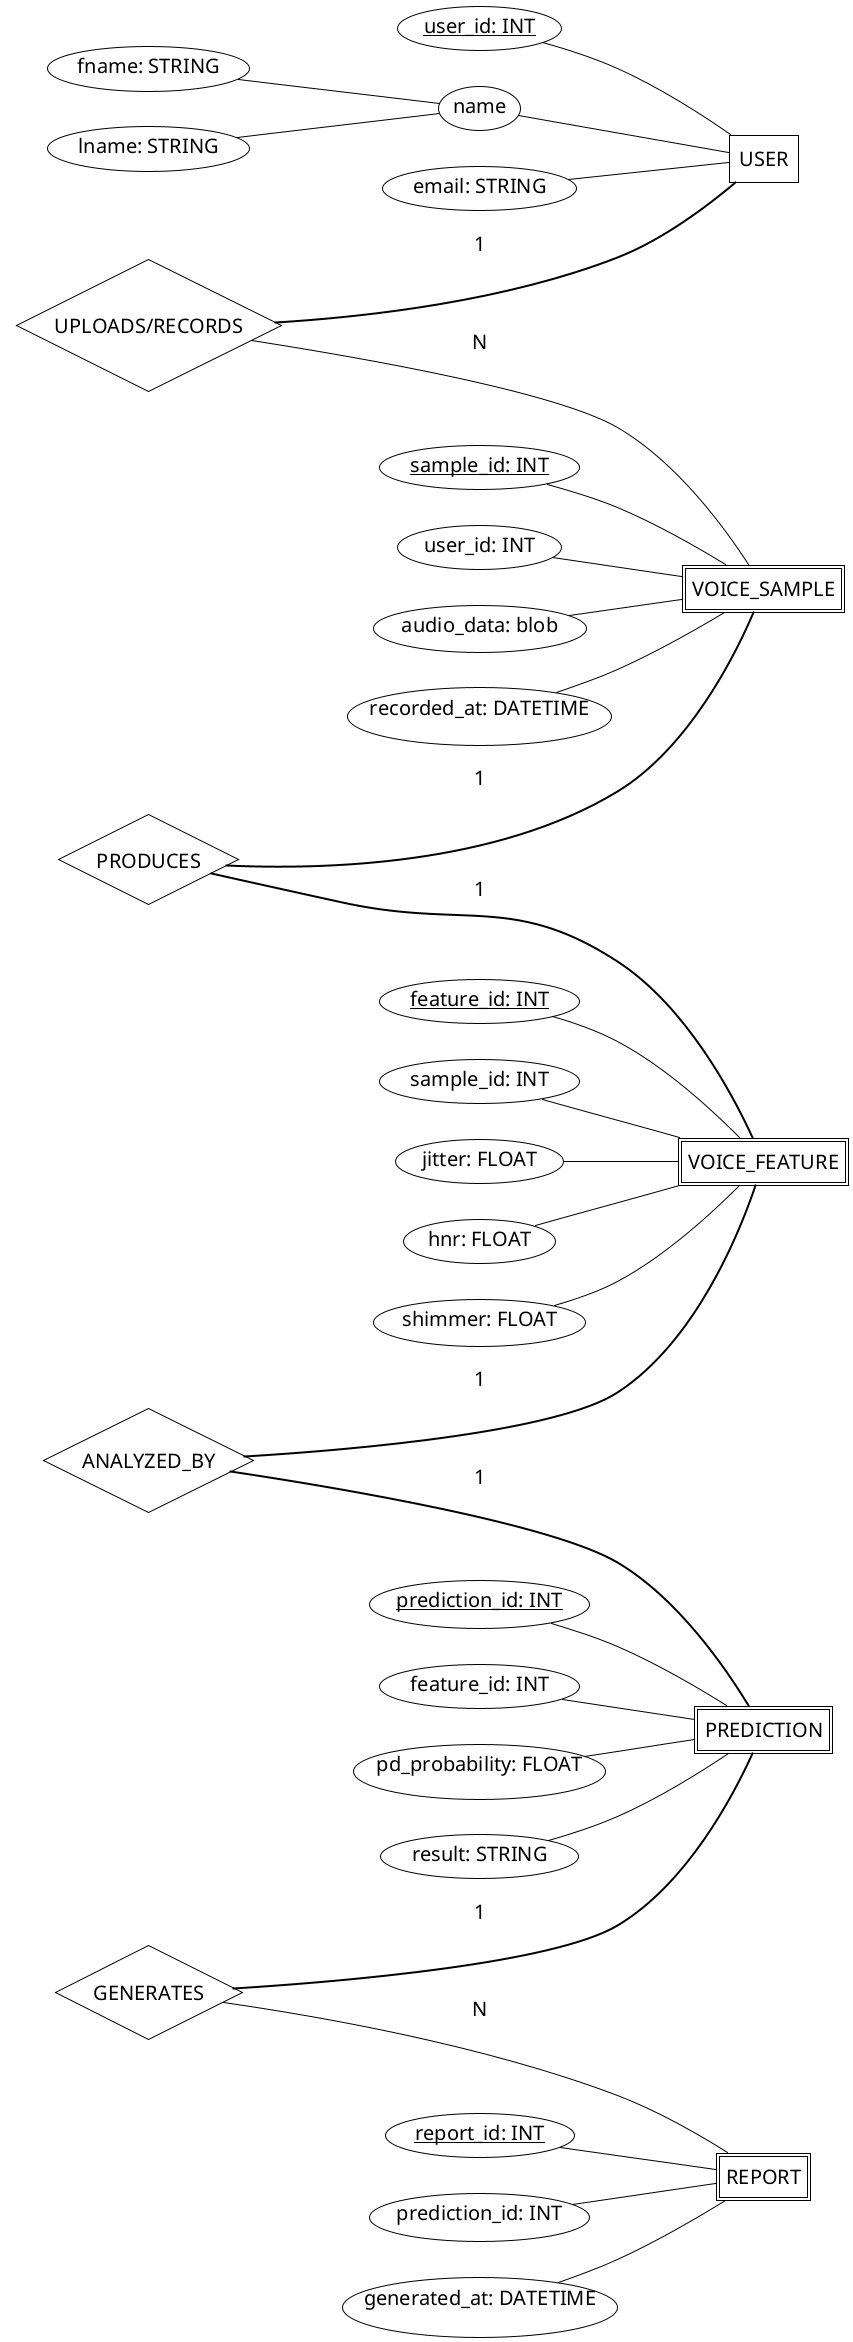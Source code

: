 @startchen
left to right direction

<style>
element {
    BackgroundColor: white;
    FontColor: black;
    FontSize: 20;
    LineColor: black;
    LineThickness: 1px;
}
</style>

entity USER {
    user_id: INT <<key>>
    name {
        fname: STRING
        lname: STRING
    }
    email: STRING
}
entity VOICE_SAMPLE <<weak>> {
    sample_id: INT <<key>>
    user_id: INT <<FK>>
    audio_data: blob
    recorded_at: DATETIME
}
entity VOICE_FEATURE <<weak>> {
    feature_id: INT <<key>>
    sample_id: INT <<FK>>
    jitter: FLOAT
    hnr: FLOAT
    shimmer: FLOAT
}
entity PREDICTION <<weak>> {
    prediction_id: INT <<key>>
    feature_id: INT <<FK>>
    pd_probability: FLOAT
    result: STRING
}
entity REPORT <<weak>> {
    report_id: INT <<key>>
    prediction_id: INT <<FK>>
    generated_at: DATETIME
}

' Relationships
relationship "UPLOADS/RECORDS" as UPLOADS {
}
UPLOADS =1= USER
UPLOADS -N- VOICE_SAMPLE

relationship PRODUCES {
}
PRODUCES =1= VOICE_SAMPLE
PRODUCES =1= VOICE_FEATURE

relationship ANALYZED_BY {
}
ANALYZED_BY =1= VOICE_FEATURE
ANALYZED_BY =1= PREDICTION

relationship GENERATES {
}
GENERATES =1= PREDICTION
GENERATES -N- REPORT


@endchen